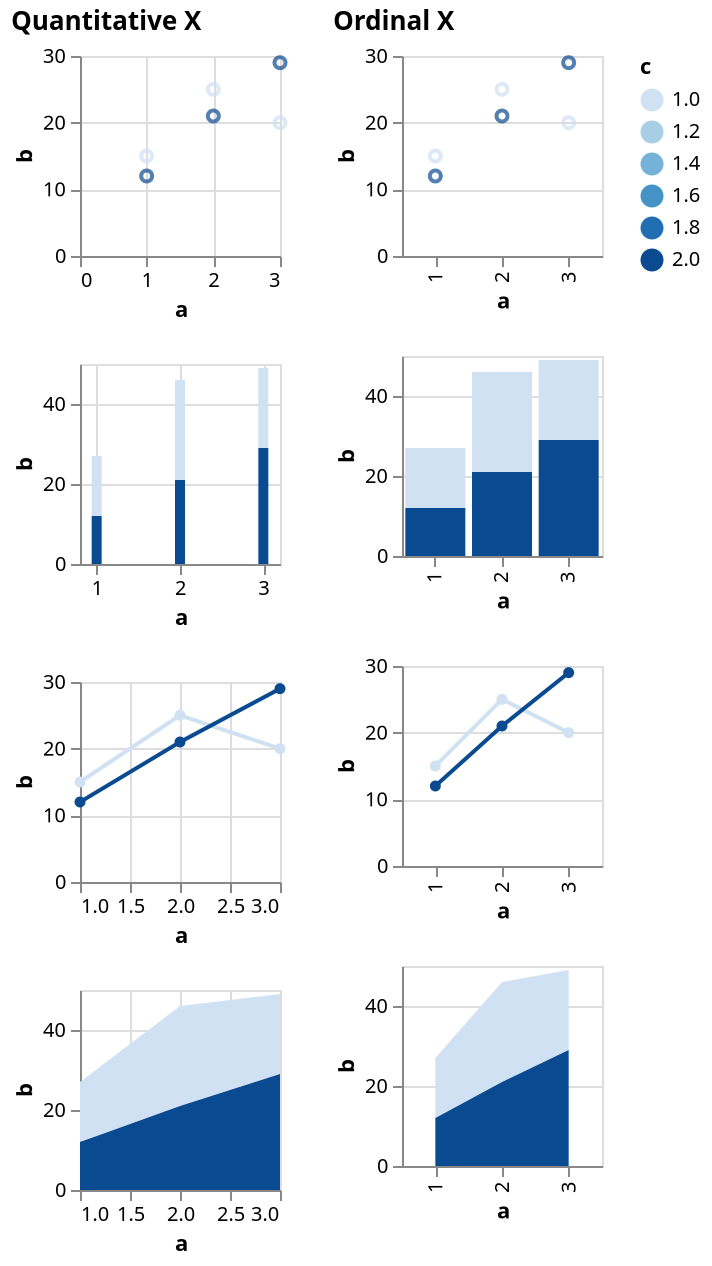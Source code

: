 {
  "$schema": "https://vega.github.io/schema/vega/v5.json",
  "description": "Testing invalid",
  "background": "white",
  "padding": 5,
  "data": [
    {
      "name": "source_0",
      "values": [
        {"a": 1, "b": 15, "c": 1},
        {"a": 2, "b": 25, "c": 1},
        {"a": 3, "b": 20, "c": 1},
        {"a": 1, "b": 12, "c": 2},
        {"a": 2, "b": 21, "c": 2},
        {"a": 3, "b": 29, "c": 2},
        {"a": 1, "b": 8, "c": null},
        {"a": 2, "b": 31, "c": null},
        {"a": 3, "b": 49, "c": null}
      ]
    },
    {
      "name": "data_0",
      "source": "source_0",
      "transform": [
        {"type": "formula", "expr": "toNumber(datum[\"a\"])", "as": "a"}
      ]
    },
    {
      "name": "data_1",
      "source": "data_0",
      "transform": [
        {
          "type": "filter",
          "expr": "isValid(datum[\"a\"]) && isFinite(+datum[\"a\"]) && isValid(datum[\"b\"]) && isFinite(+datum[\"b\"]) && isValid(datum[\"c\"]) && isFinite(+datum[\"c\"])"
        }
      ]
    },
    {
      "name": "data_2",
      "source": "data_0",
      "transform": [
        {
          "type": "stack",
          "groupby": ["a"],
          "field": "b",
          "sort": {"field": ["c"], "order": ["descending"]},
          "as": ["b_start", "b_end"],
          "offset": "zero"
        },
        {
          "type": "filter",
          "expr": "isValid(datum[\"a\"]) && isFinite(+datum[\"a\"]) && isValid(datum[\"b\"]) && isFinite(+datum[\"b\"]) && isValid(datum[\"c\"]) && isFinite(+datum[\"c\"])"
        }
      ]
    },
    {
      "name": "data_3",
      "source": "data_0",
      "transform": [
        {
          "type": "impute",
          "field": "b",
          "groupby": ["c"],
          "key": "a",
          "method": "value",
          "value": 0
        },
        {
          "type": "stack",
          "groupby": ["a"],
          "field": "b",
          "sort": {"field": ["c"], "order": ["descending"]},
          "as": ["b_start", "b_end"],
          "offset": "zero"
        },
        {
          "type": "filter",
          "expr": "isValid(datum[\"a\"]) && isFinite(+datum[\"a\"]) && isValid(datum[\"b\"]) && isFinite(+datum[\"b\"]) && isValid(datum[\"c\"]) && isFinite(+datum[\"c\"])"
        }
      ]
    },
    {
      "name": "data_4",
      "source": "data_0",
      "transform": [
        {
          "type": "filter",
          "expr": "isValid(datum[\"b\"]) && isFinite(+datum[\"b\"]) && isValid(datum[\"c\"]) && isFinite(+datum[\"c\"])"
        }
      ]
    },
    {
      "name": "data_5",
      "source": "data_0",
      "transform": [
        {
          "type": "stack",
          "groupby": ["a"],
          "field": "b",
          "sort": {"field": ["c"], "order": ["descending"]},
          "as": ["b_start", "b_end"],
          "offset": "zero"
        },
        {
          "type": "filter",
          "expr": "isValid(datum[\"b\"]) && isFinite(+datum[\"b\"]) && isValid(datum[\"c\"]) && isFinite(+datum[\"c\"])"
        }
      ]
    },
    {
      "name": "data_6",
      "source": "data_0",
      "transform": [
        {
          "type": "impute",
          "field": "b",
          "groupby": ["c"],
          "key": "a",
          "method": "value",
          "value": 0
        },
        {
          "type": "stack",
          "groupby": ["a"],
          "field": "b",
          "sort": {"field": ["c"], "order": ["descending"]},
          "as": ["b_start", "b_end"],
          "offset": "zero"
        },
        {
          "type": "filter",
          "expr": "isValid(datum[\"b\"]) && isFinite(+datum[\"b\"]) && isValid(datum[\"c\"]) && isFinite(+datum[\"c\"])"
        }
      ]
    }
  ],
  "signals": [
    {"name": "childWidth", "value": 100},
    {"name": "concat_0_childHeight", "value": 100},
    {"name": "concat_1_childHeight", "value": 100}
  ],
  "layout": {"padding": 20, "bounds": "full", "align": "each"},
  "marks": [
    {
      "type": "group",
      "name": "concat_0_group",
      "title": {"text": "Quantitative X", "anchor": "start"},
      "layout": {
        "padding": 20,
        "columns": 1,
        "bounds": "full",
        "align": "each"
      },
      "marks": [
        {
          "type": "group",
          "name": "concat_0_concat_0_group",
          "style": "cell",
          "encode": {
            "update": {
              "width": {"signal": "childWidth"},
              "height": {"signal": "concat_0_childHeight"}
            }
          },
          "marks": [
            {
              "name": "concat_0_concat_0_marks",
              "type": "symbol",
              "style": ["point"],
              "from": {"data": "data_1"},
              "encode": {
                "update": {
                  "opacity": {"value": 0.7},
                  "fill": {"value": "transparent"},
                  "stroke": {"scale": "color", "field": "c"},
                  "tooltip": {
                    "signal": "{\"a\": format(datum[\"a\"], \"\"), \"b\": format(datum[\"b\"], \"\"), \"c\": format(datum[\"c\"], \"\")}"
                  },
                  "ariaRoleDescription": {"value": "point"},
                  "description": {
                    "signal": "\"a: \" + (format(datum[\"a\"], \"\")) + \"; b: \" + (format(datum[\"b\"], \"\")) + \"; c: \" + (format(datum[\"c\"], \"\"))"
                  },
                  "x": {"scale": "concat_0_concat_0_x", "field": "a"},
                  "y": {"scale": "concat_0_concat_0_y", "field": "b"}
                }
              }
            }
          ],
          "axes": [
            {
              "scale": "concat_0_concat_0_x",
              "orient": "bottom",
              "gridScale": "concat_0_concat_0_y",
              "grid": true,
              "tickCount": {"signal": "ceil(childWidth/40)"},
              "domain": false,
              "labels": false,
              "aria": false,
              "maxExtent": 0,
              "minExtent": 0,
              "ticks": false,
              "zindex": 0
            },
            {
              "scale": "concat_0_concat_0_y",
              "orient": "left",
              "gridScale": "concat_0_concat_0_x",
              "grid": true,
              "tickCount": {"signal": "ceil(concat_0_childHeight/40)"},
              "domain": false,
              "labels": false,
              "aria": false,
              "maxExtent": 0,
              "minExtent": 0,
              "ticks": false,
              "zindex": 0
            },
            {
              "scale": "concat_0_concat_0_x",
              "orient": "bottom",
              "grid": false,
              "title": "a",
              "labelFlush": true,
              "labelOverlap": true,
              "tickCount": {"signal": "ceil(childWidth/40)"},
              "zindex": 0
            },
            {
              "scale": "concat_0_concat_0_y",
              "orient": "left",
              "grid": false,
              "title": "b",
              "labelOverlap": true,
              "tickCount": {"signal": "ceil(concat_0_childHeight/40)"},
              "zindex": 0
            }
          ]
        },
        {
          "type": "group",
          "name": "concat_0_concat_1_group",
          "style": "cell",
          "encode": {
            "update": {
              "width": {"signal": "childWidth"},
              "height": {"signal": "concat_0_childHeight"}
            }
          },
          "marks": [
            {
              "name": "concat_0_concat_1_marks",
              "type": "rect",
              "style": ["bar"],
              "from": {"data": "data_2"},
              "encode": {
                "update": {
                  "fill": {"scale": "color", "field": "c"},
                  "tooltip": {
                    "signal": "{\"a\": format(datum[\"a\"], \"\"), \"b\": format(datum[\"b\"], \"\"), \"c\": format(datum[\"c\"], \"\")}"
                  },
                  "ariaRoleDescription": {"value": "bar"},
                  "description": {
                    "signal": "\"a: \" + (format(datum[\"a\"], \"\")) + \"; b: \" + (format(datum[\"b\"], \"\")) + \"; c: \" + (format(datum[\"c\"], \"\"))"
                  },
                  "xc": {"scale": "concat_0_concat_1_x", "field": "a"},
                  "width": {"value": 5},
                  "y": {"scale": "concat_0_concat_1_y", "field": "b_end"},
                  "y2": {"scale": "concat_0_concat_1_y", "field": "b_start"}
                }
              }
            }
          ],
          "axes": [
            {
              "scale": "concat_0_concat_1_x",
              "orient": "bottom",
              "gridScale": "concat_0_concat_1_y",
              "grid": true,
              "tickCount": {"signal": "ceil(childWidth/40)"},
              "domain": false,
              "labels": false,
              "aria": false,
              "maxExtent": 0,
              "minExtent": 0,
              "ticks": false,
              "zindex": 0
            },
            {
              "scale": "concat_0_concat_1_y",
              "orient": "left",
              "gridScale": "concat_0_concat_1_x",
              "grid": true,
              "tickCount": {"signal": "ceil(concat_0_childHeight/40)"},
              "domain": false,
              "labels": false,
              "aria": false,
              "maxExtent": 0,
              "minExtent": 0,
              "ticks": false,
              "zindex": 0
            },
            {
              "scale": "concat_0_concat_1_x",
              "orient": "bottom",
              "grid": false,
              "title": "a",
              "labelFlush": true,
              "labelOverlap": true,
              "tickCount": {"signal": "ceil(childWidth/40)"},
              "zindex": 0
            },
            {
              "scale": "concat_0_concat_1_y",
              "orient": "left",
              "grid": false,
              "title": "b",
              "labelOverlap": true,
              "tickCount": {"signal": "ceil(concat_0_childHeight/40)"},
              "zindex": 0
            }
          ]
        },
        {
          "type": "group",
          "name": "concat_0_concat_2_group",
          "style": "cell",
          "encode": {
            "update": {
              "width": {"signal": "childWidth"},
              "height": {"signal": "concat_0_childHeight"}
            }
          },
          "marks": [
            {
              "name": "concat_0_concat_2_layer_0_pathgroup",
              "type": "group",
              "from": {
                "facet": {
                  "name": "faceted_path_concat_0_concat_2_layer_0_main",
                  "data": "data_1",
                  "groupby": ["c"]
                }
              },
              "encode": {
                "update": {
                  "width": {"field": {"group": "width"}},
                  "height": {"field": {"group": "height"}}
                }
              },
              "marks": [
                {
                  "name": "concat_0_concat_2_layer_0_marks",
                  "type": "line",
                  "style": ["line"],
                  "sort": {"field": "datum[\"a\"]"},
                  "from": {
                    "data": "faceted_path_concat_0_concat_2_layer_0_main"
                  },
                  "encode": {
                    "update": {
                      "stroke": {"scale": "color", "field": "c"},
                      "tooltip": {
                        "signal": "{\"a\": format(datum[\"a\"], \"\"), \"b\": format(datum[\"b\"], \"\"), \"c\": format(datum[\"c\"], \"\")}"
                      },
                      "description": {
                        "signal": "\"a: \" + (format(datum[\"a\"], \"\")) + \"; b: \" + (format(datum[\"b\"], \"\")) + \"; c: \" + (format(datum[\"c\"], \"\"))"
                      },
                      "x": {"scale": "concat_0_concat_2_x", "field": "a"},
                      "y": {"scale": "concat_0_concat_2_y", "field": "b"}
                    }
                  }
                }
              ]
            },
            {
              "name": "concat_0_concat_2_layer_1_marks",
              "type": "symbol",
              "style": ["point"],
              "from": {"data": "data_1"},
              "encode": {
                "update": {
                  "opacity": {"value": 1},
                  "fill": {"scale": "color", "field": "c"},
                  "tooltip": {
                    "signal": "{\"a\": format(datum[\"a\"], \"\"), \"b\": format(datum[\"b\"], \"\"), \"c\": format(datum[\"c\"], \"\")}"
                  },
                  "ariaRoleDescription": {"value": "point"},
                  "description": {
                    "signal": "\"a: \" + (format(datum[\"a\"], \"\")) + \"; b: \" + (format(datum[\"b\"], \"\")) + \"; c: \" + (format(datum[\"c\"], \"\"))"
                  },
                  "x": {"scale": "concat_0_concat_2_x", "field": "a"},
                  "y": {"scale": "concat_0_concat_2_y", "field": "b"}
                }
              }
            }
          ],
          "axes": [
            {
              "scale": "concat_0_concat_2_x",
              "orient": "bottom",
              "gridScale": "concat_0_concat_2_y",
              "grid": true,
              "tickCount": {"signal": "ceil(childWidth/40)"},
              "domain": false,
              "labels": false,
              "aria": false,
              "maxExtent": 0,
              "minExtent": 0,
              "ticks": false,
              "zindex": 0
            },
            {
              "scale": "concat_0_concat_2_y",
              "orient": "left",
              "gridScale": "concat_0_concat_2_x",
              "grid": true,
              "tickCount": {"signal": "ceil(concat_0_childHeight/40)"},
              "domain": false,
              "labels": false,
              "aria": false,
              "maxExtent": 0,
              "minExtent": 0,
              "ticks": false,
              "zindex": 0
            },
            {
              "scale": "concat_0_concat_2_x",
              "orient": "bottom",
              "grid": false,
              "title": "a",
              "labelFlush": true,
              "labelOverlap": true,
              "tickCount": {"signal": "ceil(childWidth/40)"},
              "zindex": 0
            },
            {
              "scale": "concat_0_concat_2_y",
              "orient": "left",
              "grid": false,
              "title": "b",
              "labelOverlap": true,
              "tickCount": {"signal": "ceil(concat_0_childHeight/40)"},
              "zindex": 0
            }
          ]
        },
        {
          "type": "group",
          "name": "concat_0_concat_3_group",
          "style": "cell",
          "encode": {
            "update": {
              "width": {"signal": "childWidth"},
              "height": {"signal": "concat_0_childHeight"}
            }
          },
          "marks": [
            {
              "name": "concat_0_concat_3_pathgroup",
              "type": "group",
              "from": {
                "facet": {
                  "name": "faceted_path_concat_0_concat_3_main",
                  "data": "data_3",
                  "groupby": ["c"]
                }
              },
              "encode": {
                "update": {
                  "width": {"field": {"group": "width"}},
                  "height": {"field": {"group": "height"}}
                }
              },
              "marks": [
                {
                  "name": "concat_0_concat_3_marks",
                  "type": "area",
                  "style": ["area"],
                  "sort": {"field": "datum[\"a\"]"},
                  "from": {"data": "faceted_path_concat_0_concat_3_main"},
                  "encode": {
                    "update": {
                      "orient": {"value": "vertical"},
                      "fill": {"scale": "color", "field": "c"},
                      "tooltip": {
                        "signal": "{\"a\": format(datum[\"a\"], \"\"), \"b\": format(datum[\"b\"], \"\"), \"c\": format(datum[\"c\"], \"\")}"
                      },
                      "description": {
                        "signal": "\"a: \" + (format(datum[\"a\"], \"\")) + \"; b: \" + (format(datum[\"b\"], \"\")) + \"; c: \" + (format(datum[\"c\"], \"\"))"
                      },
                      "x": {"scale": "concat_0_concat_3_x", "field": "a"},
                      "y": {"scale": "concat_0_concat_3_y", "field": "b_end"},
                      "y2": {"scale": "concat_0_concat_3_y", "field": "b_start"}
                    }
                  }
                }
              ]
            }
          ],
          "axes": [
            {
              "scale": "concat_0_concat_3_x",
              "orient": "bottom",
              "gridScale": "concat_0_concat_3_y",
              "grid": true,
              "tickCount": {"signal": "ceil(childWidth/40)"},
              "domain": false,
              "labels": false,
              "aria": false,
              "maxExtent": 0,
              "minExtent": 0,
              "ticks": false,
              "zindex": 0
            },
            {
              "scale": "concat_0_concat_3_y",
              "orient": "left",
              "gridScale": "concat_0_concat_3_x",
              "grid": true,
              "tickCount": {"signal": "ceil(concat_0_childHeight/40)"},
              "domain": false,
              "labels": false,
              "aria": false,
              "maxExtent": 0,
              "minExtent": 0,
              "ticks": false,
              "zindex": 0
            },
            {
              "scale": "concat_0_concat_3_x",
              "orient": "bottom",
              "grid": false,
              "title": "a",
              "labelFlush": true,
              "labelOverlap": true,
              "tickCount": {"signal": "ceil(childWidth/40)"},
              "zindex": 0
            },
            {
              "scale": "concat_0_concat_3_y",
              "orient": "left",
              "grid": false,
              "title": "b",
              "labelOverlap": true,
              "tickCount": {"signal": "ceil(concat_0_childHeight/40)"},
              "zindex": 0
            }
          ]
        }
      ]
    },
    {
      "type": "group",
      "name": "concat_1_group",
      "title": {"text": "Ordinal X", "anchor": "start"},
      "layout": {
        "padding": 20,
        "columns": 1,
        "bounds": "full",
        "align": "each"
      },
      "marks": [
        {
          "type": "group",
          "name": "concat_1_concat_0_group",
          "style": "cell",
          "encode": {
            "update": {
              "width": {"signal": "childWidth"},
              "height": {"signal": "concat_1_childHeight"}
            }
          },
          "marks": [
            {
              "name": "concat_1_concat_0_marks",
              "type": "symbol",
              "style": ["point"],
              "from": {"data": "data_4"},
              "encode": {
                "update": {
                  "opacity": {"value": 0.7},
                  "fill": {"value": "transparent"},
                  "stroke": {"scale": "color", "field": "c"},
                  "tooltip": {
                    "signal": "{\"a\": isValid(datum[\"a\"]) ? datum[\"a\"] : \"\"+datum[\"a\"], \"b\": format(datum[\"b\"], \"\"), \"c\": format(datum[\"c\"], \"\")}"
                  },
                  "ariaRoleDescription": {"value": "point"},
                  "description": {
                    "signal": "\"a: \" + (isValid(datum[\"a\"]) ? datum[\"a\"] : \"\"+datum[\"a\"]) + \"; b: \" + (format(datum[\"b\"], \"\")) + \"; c: \" + (format(datum[\"c\"], \"\"))"
                  },
                  "x": {"scale": "concat_1_concat_0_x", "field": "a"},
                  "y": {"scale": "concat_1_concat_0_y", "field": "b"}
                }
              }
            }
          ],
          "axes": [
            {
              "scale": "concat_1_concat_0_y",
              "orient": "left",
              "gridScale": "concat_1_concat_0_x",
              "grid": true,
              "tickCount": {"signal": "ceil(concat_1_childHeight/40)"},
              "domain": false,
              "labels": false,
              "aria": false,
              "maxExtent": 0,
              "minExtent": 0,
              "ticks": false,
              "zindex": 0
            },
            {
              "scale": "concat_1_concat_0_x",
              "orient": "bottom",
              "grid": false,
              "title": "a",
              "labelAlign": "right",
              "labelAngle": 270,
              "labelBaseline": "middle",
              "zindex": 0
            },
            {
              "scale": "concat_1_concat_0_y",
              "orient": "left",
              "grid": false,
              "title": "b",
              "labelOverlap": true,
              "tickCount": {"signal": "ceil(concat_1_childHeight/40)"},
              "zindex": 0
            }
          ]
        },
        {
          "type": "group",
          "name": "concat_1_concat_1_group",
          "style": "cell",
          "encode": {
            "update": {
              "width": {"signal": "childWidth"},
              "height": {"signal": "concat_1_childHeight"}
            }
          },
          "marks": [
            {
              "name": "concat_1_concat_1_marks",
              "type": "rect",
              "style": ["bar"],
              "from": {"data": "data_5"},
              "encode": {
                "update": {
                  "fill": {"scale": "color", "field": "c"},
                  "tooltip": {
                    "signal": "{\"a\": isValid(datum[\"a\"]) ? datum[\"a\"] : \"\"+datum[\"a\"], \"b\": format(datum[\"b\"], \"\"), \"c\": format(datum[\"c\"], \"\")}"
                  },
                  "ariaRoleDescription": {"value": "bar"},
                  "description": {
                    "signal": "\"a: \" + (isValid(datum[\"a\"]) ? datum[\"a\"] : \"\"+datum[\"a\"]) + \"; b: \" + (format(datum[\"b\"], \"\")) + \"; c: \" + (format(datum[\"c\"], \"\"))"
                  },
                  "x": {"scale": "concat_1_concat_1_x", "field": "a"},
                  "width": {
                    "signal": "max(0.25, bandwidth('concat_1_concat_1_x'))"
                  },
                  "y": {"scale": "concat_1_concat_1_y", "field": "b_end"},
                  "y2": {"scale": "concat_1_concat_1_y", "field": "b_start"}
                }
              }
            }
          ],
          "axes": [
            {
              "scale": "concat_1_concat_1_y",
              "orient": "left",
              "gridScale": "concat_1_concat_1_x",
              "grid": true,
              "tickCount": {"signal": "ceil(concat_1_childHeight/40)"},
              "domain": false,
              "labels": false,
              "aria": false,
              "maxExtent": 0,
              "minExtent": 0,
              "ticks": false,
              "zindex": 0
            },
            {
              "scale": "concat_1_concat_1_x",
              "orient": "bottom",
              "grid": false,
              "title": "a",
              "labelAlign": "right",
              "labelAngle": 270,
              "labelBaseline": "middle",
              "zindex": 0
            },
            {
              "scale": "concat_1_concat_1_y",
              "orient": "left",
              "grid": false,
              "title": "b",
              "labelOverlap": true,
              "tickCount": {"signal": "ceil(concat_1_childHeight/40)"},
              "zindex": 0
            }
          ]
        },
        {
          "type": "group",
          "name": "concat_1_concat_2_group",
          "style": "cell",
          "encode": {
            "update": {
              "width": {"signal": "childWidth"},
              "height": {"signal": "concat_1_childHeight"}
            }
          },
          "marks": [
            {
              "name": "concat_1_concat_2_layer_0_pathgroup",
              "type": "group",
              "from": {
                "facet": {
                  "name": "faceted_path_concat_1_concat_2_layer_0_main",
                  "data": "data_4",
                  "groupby": ["c"]
                }
              },
              "encode": {
                "update": {
                  "width": {"field": {"group": "width"}},
                  "height": {"field": {"group": "height"}}
                }
              },
              "marks": [
                {
                  "name": "concat_1_concat_2_layer_0_marks",
                  "type": "line",
                  "style": ["line"],
                  "sort": {"field": "datum[\"a\"]"},
                  "from": {
                    "data": "faceted_path_concat_1_concat_2_layer_0_main"
                  },
                  "encode": {
                    "update": {
                      "stroke": {"scale": "color", "field": "c"},
                      "tooltip": {
                        "signal": "{\"a\": isValid(datum[\"a\"]) ? datum[\"a\"] : \"\"+datum[\"a\"], \"b\": format(datum[\"b\"], \"\"), \"c\": format(datum[\"c\"], \"\")}"
                      },
                      "description": {
                        "signal": "\"a: \" + (isValid(datum[\"a\"]) ? datum[\"a\"] : \"\"+datum[\"a\"]) + \"; b: \" + (format(datum[\"b\"], \"\")) + \"; c: \" + (format(datum[\"c\"], \"\"))"
                      },
                      "x": {"scale": "concat_1_concat_2_x", "field": "a"},
                      "y": {"scale": "concat_1_concat_2_y", "field": "b"}
                    }
                  }
                }
              ]
            },
            {
              "name": "concat_1_concat_2_layer_1_marks",
              "type": "symbol",
              "style": ["point"],
              "from": {"data": "data_4"},
              "encode": {
                "update": {
                  "opacity": {"value": 1},
                  "fill": {"scale": "color", "field": "c"},
                  "tooltip": {
                    "signal": "{\"a\": isValid(datum[\"a\"]) ? datum[\"a\"] : \"\"+datum[\"a\"], \"b\": format(datum[\"b\"], \"\"), \"c\": format(datum[\"c\"], \"\")}"
                  },
                  "ariaRoleDescription": {"value": "point"},
                  "description": {
                    "signal": "\"a: \" + (isValid(datum[\"a\"]) ? datum[\"a\"] : \"\"+datum[\"a\"]) + \"; b: \" + (format(datum[\"b\"], \"\")) + \"; c: \" + (format(datum[\"c\"], \"\"))"
                  },
                  "x": {"scale": "concat_1_concat_2_x", "field": "a"},
                  "y": {"scale": "concat_1_concat_2_y", "field": "b"}
                }
              }
            }
          ],
          "axes": [
            {
              "scale": "concat_1_concat_2_y",
              "orient": "left",
              "gridScale": "concat_1_concat_2_x",
              "grid": true,
              "tickCount": {"signal": "ceil(concat_1_childHeight/40)"},
              "domain": false,
              "labels": false,
              "aria": false,
              "maxExtent": 0,
              "minExtent": 0,
              "ticks": false,
              "zindex": 0
            },
            {
              "scale": "concat_1_concat_2_x",
              "orient": "bottom",
              "grid": false,
              "title": "a",
              "labelAlign": "right",
              "labelAngle": 270,
              "labelBaseline": "middle",
              "zindex": 0
            },
            {
              "scale": "concat_1_concat_2_y",
              "orient": "left",
              "grid": false,
              "title": "b",
              "labelOverlap": true,
              "tickCount": {"signal": "ceil(concat_1_childHeight/40)"},
              "zindex": 0
            }
          ]
        },
        {
          "type": "group",
          "name": "concat_1_concat_3_group",
          "style": "cell",
          "encode": {
            "update": {
              "width": {"signal": "childWidth"},
              "height": {"signal": "concat_1_childHeight"}
            }
          },
          "marks": [
            {
              "name": "concat_1_concat_3_pathgroup",
              "type": "group",
              "from": {
                "facet": {
                  "name": "faceted_path_concat_1_concat_3_main",
                  "data": "data_6",
                  "groupby": ["c"]
                }
              },
              "encode": {
                "update": {
                  "width": {"field": {"group": "width"}},
                  "height": {"field": {"group": "height"}}
                }
              },
              "marks": [
                {
                  "name": "concat_1_concat_3_marks",
                  "type": "area",
                  "style": ["area"],
                  "sort": {"field": "datum[\"a\"]"},
                  "from": {"data": "faceted_path_concat_1_concat_3_main"},
                  "encode": {
                    "update": {
                      "orient": {"value": "vertical"},
                      "fill": {"scale": "color", "field": "c"},
                      "tooltip": {
                        "signal": "{\"a\": isValid(datum[\"a\"]) ? datum[\"a\"] : \"\"+datum[\"a\"], \"b\": format(datum[\"b\"], \"\"), \"c\": format(datum[\"c\"], \"\")}"
                      },
                      "description": {
                        "signal": "\"a: \" + (isValid(datum[\"a\"]) ? datum[\"a\"] : \"\"+datum[\"a\"]) + \"; b: \" + (format(datum[\"b\"], \"\")) + \"; c: \" + (format(datum[\"c\"], \"\"))"
                      },
                      "x": {"scale": "concat_1_concat_3_x", "field": "a"},
                      "y": {"scale": "concat_1_concat_3_y", "field": "b_end"},
                      "y2": {"scale": "concat_1_concat_3_y", "field": "b_start"}
                    }
                  }
                }
              ]
            }
          ],
          "axes": [
            {
              "scale": "concat_1_concat_3_y",
              "orient": "left",
              "gridScale": "concat_1_concat_3_x",
              "grid": true,
              "tickCount": {"signal": "ceil(concat_1_childHeight/40)"},
              "domain": false,
              "labels": false,
              "aria": false,
              "maxExtent": 0,
              "minExtent": 0,
              "ticks": false,
              "zindex": 0
            },
            {
              "scale": "concat_1_concat_3_x",
              "orient": "bottom",
              "grid": false,
              "title": "a",
              "labelAlign": "right",
              "labelAngle": 270,
              "labelBaseline": "middle",
              "zindex": 0
            },
            {
              "scale": "concat_1_concat_3_y",
              "orient": "left",
              "grid": false,
              "title": "b",
              "labelOverlap": true,
              "tickCount": {"signal": "ceil(concat_1_childHeight/40)"},
              "zindex": 0
            }
          ]
        }
      ]
    }
  ],
  "scales": [
    {
      "name": "color",
      "type": "linear",
      "domain": {
        "fields": [
          {"data": "data_1", "field": "c"},
          {"data": "data_2", "field": "c"},
          {"data": "data_3", "field": "c"},
          {"data": "data_4", "field": "c"},
          {"data": "data_5", "field": "c"},
          {"data": "data_6", "field": "c"}
        ]
      },
      "range": "ramp",
      "interpolate": "hcl",
      "zero": false
    },
    {
      "name": "concat_0_concat_0_x",
      "type": "linear",
      "domain": {"data": "data_1", "field": "a"},
      "range": [0, {"signal": "childWidth"}],
      "nice": true,
      "zero": true
    },
    {
      "name": "concat_0_concat_0_y",
      "type": "linear",
      "domain": {"data": "data_1", "field": "b"},
      "range": [{"signal": "concat_0_childHeight"}, 0],
      "nice": true,
      "zero": true
    },
    {
      "name": "concat_0_concat_1_x",
      "type": "linear",
      "domain": {"data": "data_2", "field": "a"},
      "range": [0, {"signal": "childWidth"}],
      "nice": true,
      "zero": false,
      "padding": 5
    },
    {
      "name": "concat_0_concat_1_y",
      "type": "linear",
      "domain": {"data": "data_2", "fields": ["b_start", "b_end"]},
      "range": [{"signal": "concat_0_childHeight"}, 0],
      "nice": true,
      "zero": true
    },
    {
      "name": "concat_0_concat_2_x",
      "type": "linear",
      "domain": {"data": "data_1", "field": "a"},
      "range": [0, {"signal": "childWidth"}],
      "nice": true,
      "zero": false
    },
    {
      "name": "concat_0_concat_2_y",
      "type": "linear",
      "domain": {"data": "data_1", "field": "b"},
      "range": [{"signal": "concat_0_childHeight"}, 0],
      "nice": true,
      "zero": true
    },
    {
      "name": "concat_0_concat_3_x",
      "type": "linear",
      "domain": {"data": "data_3", "field": "a"},
      "range": [0, {"signal": "childWidth"}],
      "nice": true,
      "zero": false
    },
    {
      "name": "concat_0_concat_3_y",
      "type": "linear",
      "domain": {"data": "data_3", "fields": ["b_start", "b_end"]},
      "range": [{"signal": "concat_0_childHeight"}, 0],
      "nice": true,
      "zero": true
    },
    {
      "name": "concat_1_concat_0_x",
      "type": "point",
      "domain": {"data": "data_4", "field": "a", "sort": true},
      "range": [0, {"signal": "childWidth"}],
      "padding": 0.5
    },
    {
      "name": "concat_1_concat_0_y",
      "type": "linear",
      "domain": {"data": "data_4", "field": "b"},
      "range": [{"signal": "concat_1_childHeight"}, 0],
      "nice": true,
      "zero": true
    },
    {
      "name": "concat_1_concat_1_x",
      "type": "band",
      "domain": {"data": "data_5", "field": "a", "sort": true},
      "range": [0, {"signal": "childWidth"}],
      "paddingInner": 0.1,
      "paddingOuter": 0.05
    },
    {
      "name": "concat_1_concat_1_y",
      "type": "linear",
      "domain": {"data": "data_5", "fields": ["b_start", "b_end"]},
      "range": [{"signal": "concat_1_childHeight"}, 0],
      "nice": true,
      "zero": true
    },
    {
      "name": "concat_1_concat_2_x",
      "type": "point",
      "domain": {"data": "data_4", "field": "a", "sort": true},
      "range": [0, {"signal": "childWidth"}],
      "padding": 0.5
    },
    {
      "name": "concat_1_concat_2_y",
      "type": "linear",
      "domain": {"data": "data_4", "field": "b"},
      "range": [{"signal": "concat_1_childHeight"}, 0],
      "nice": true,
      "zero": true
    },
    {
      "name": "concat_1_concat_3_x",
      "type": "point",
      "domain": {"data": "data_6", "field": "a", "sort": true},
      "range": [0, {"signal": "childWidth"}],
      "padding": 0.5
    },
    {
      "name": "concat_1_concat_3_y",
      "type": "linear",
      "domain": {"data": "data_6", "fields": ["b_start", "b_end"]},
      "range": [{"signal": "concat_1_childHeight"}, 0],
      "nice": true,
      "zero": true
    }
  ],
  "legends": [
    {
      "stroke": "color",
      "gradientLength": {"signal": "clamp(concat_0_childHeight, 64, 200)"},
      "title": "c",
      "encode": {"gradient": {"update": {"opacity": {"value": 0.7}}}},
      "fill": "color"
    }
  ],
  "config": {"mark": {"tooltip": true}}
}
